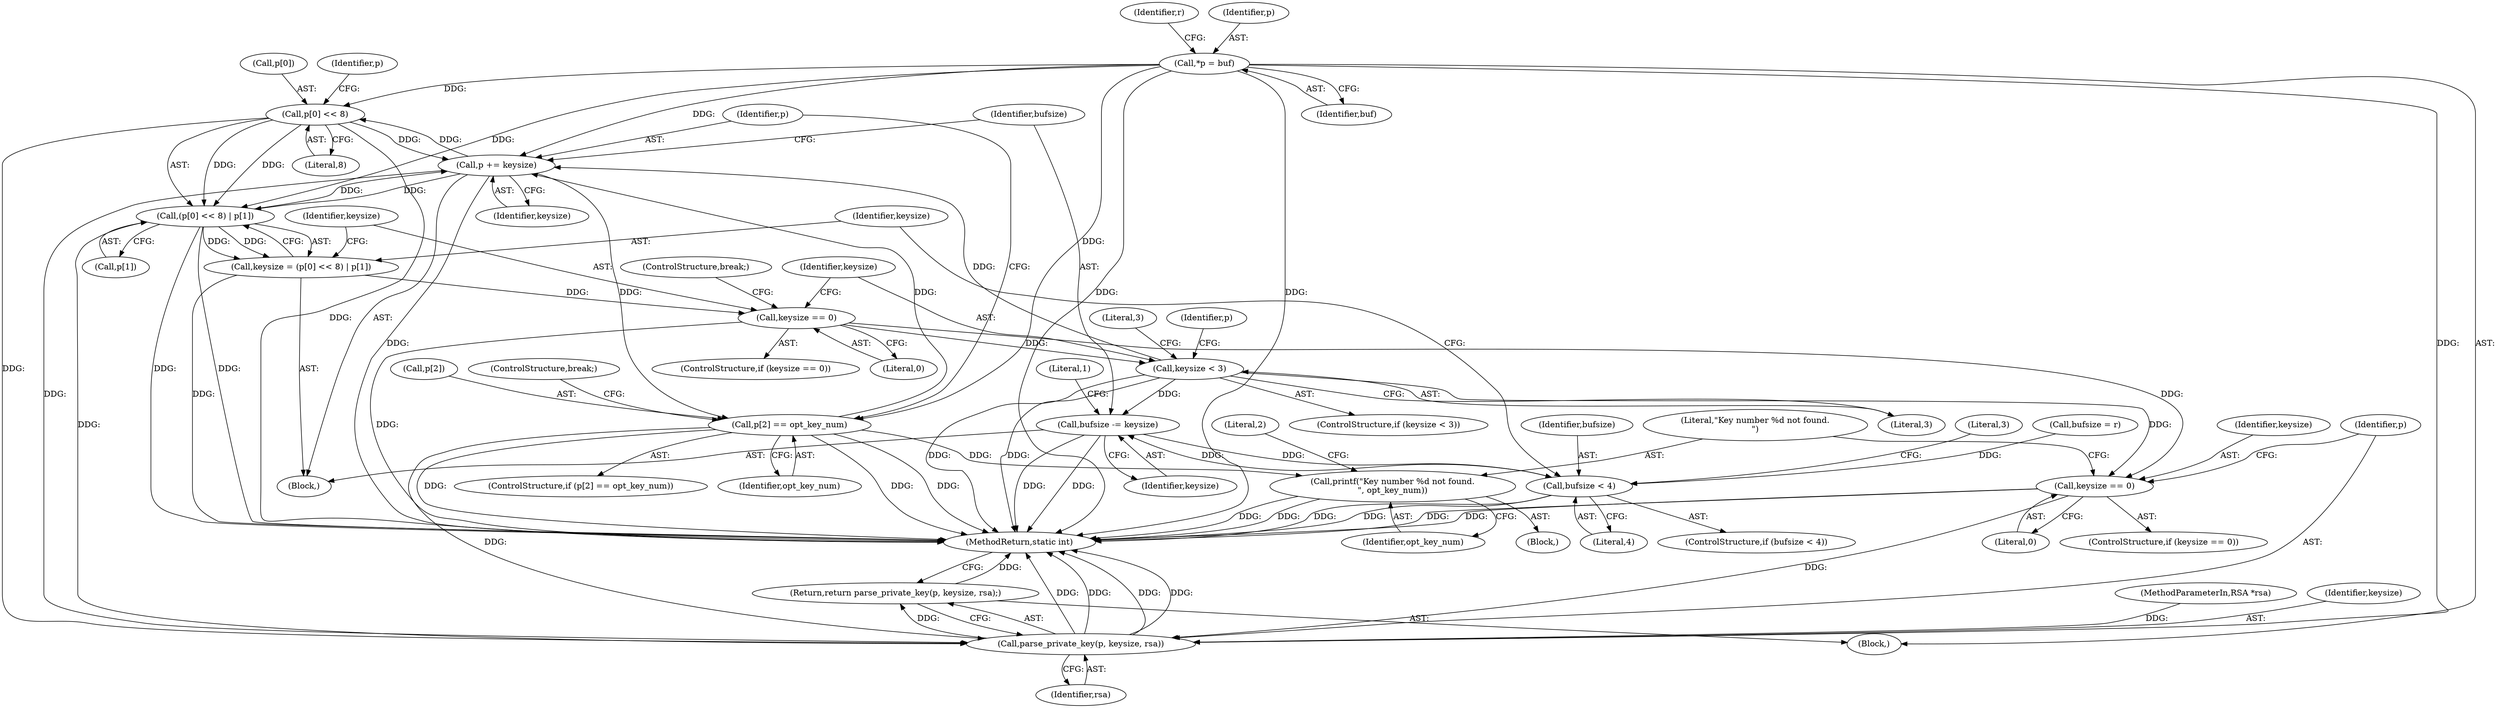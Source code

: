 digraph "0_OpenSC_360e95d45ac4123255a4c796db96337f332160ad#diff-d643a0fa169471dbf2912f4866dc49c5_8@pointer" {
"1000201" [label="(Call,p[0] << 8)"];
"1000227" [label="(Call,p += keysize)"];
"1000215" [label="(Call,keysize < 3)"];
"1000210" [label="(Call,keysize == 0)"];
"1000198" [label="(Call,keysize = (p[0] << 8) | p[1])"];
"1000200" [label="(Call,(p[0] << 8) | p[1])"];
"1000201" [label="(Call,p[0] << 8)"];
"1000109" [label="(Call,*p = buf)"];
"1000221" [label="(Call,p[2] == opt_key_num)"];
"1000245" [label="(Call,parse_private_key(p, keysize, rsa))"];
"1000244" [label="(Return,return parse_private_key(p, keysize, rsa);)"];
"1000239" [label="(Call,printf(\"Key number %d not found.\n\", opt_key_num))"];
"1000230" [label="(Call,bufsize -= keysize)"];
"1000193" [label="(Call,bufsize < 4)"];
"1000235" [label="(Call,keysize == 0)"];
"1000214" [label="(ControlStructure,if (keysize < 3))"];
"1000233" [label="(Literal,1)"];
"1000213" [label="(ControlStructure,break;)"];
"1000111" [label="(Identifier,buf)"];
"1000217" [label="(Literal,3)"];
"1000200" [label="(Call,(p[0] << 8) | p[1])"];
"1000212" [label="(Literal,0)"];
"1000237" [label="(Literal,0)"];
"1000243" [label="(Literal,2)"];
"1000245" [label="(Call,parse_private_key(p, keysize, rsa))"];
"1000222" [label="(Call,p[2])"];
"1000234" [label="(ControlStructure,if (keysize == 0))"];
"1000191" [label="(Block,)"];
"1000221" [label="(Call,p[2] == opt_key_num)"];
"1000206" [label="(Call,p[1])"];
"1000220" [label="(ControlStructure,if (p[2] == opt_key_num))"];
"1000211" [label="(Identifier,keysize)"];
"1000231" [label="(Identifier,bufsize)"];
"1000238" [label="(Block,)"];
"1000248" [label="(Identifier,rsa)"];
"1000199" [label="(Identifier,keysize)"];
"1000194" [label="(Identifier,bufsize)"];
"1000205" [label="(Literal,8)"];
"1000210" [label="(Call,keysize == 0)"];
"1000198" [label="(Call,keysize = (p[0] << 8) | p[1])"];
"1000241" [label="(Identifier,opt_key_num)"];
"1000197" [label="(Literal,3)"];
"1000249" [label="(MethodReturn,static int)"];
"1000115" [label="(Identifier,r)"];
"1000225" [label="(Identifier,opt_key_num)"];
"1000240" [label="(Literal,\"Key number %d not found.\n\")"];
"1000202" [label="(Call,p[0])"];
"1000195" [label="(Literal,4)"];
"1000109" [label="(Call,*p = buf)"];
"1000187" [label="(Call,bufsize = r)"];
"1000246" [label="(Identifier,p)"];
"1000235" [label="(Call,keysize == 0)"];
"1000192" [label="(ControlStructure,if (bufsize < 4))"];
"1000102" [label="(Block,)"];
"1000193" [label="(Call,bufsize < 4)"];
"1000232" [label="(Identifier,keysize)"];
"1000110" [label="(Identifier,p)"];
"1000230" [label="(Call,bufsize -= keysize)"];
"1000207" [label="(Identifier,p)"];
"1000219" [label="(Literal,3)"];
"1000226" [label="(ControlStructure,break;)"];
"1000201" [label="(Call,p[0] << 8)"];
"1000228" [label="(Identifier,p)"];
"1000101" [label="(MethodParameterIn,RSA *rsa)"];
"1000244" [label="(Return,return parse_private_key(p, keysize, rsa);)"];
"1000216" [label="(Identifier,keysize)"];
"1000209" [label="(ControlStructure,if (keysize == 0))"];
"1000223" [label="(Identifier,p)"];
"1000215" [label="(Call,keysize < 3)"];
"1000247" [label="(Identifier,keysize)"];
"1000236" [label="(Identifier,keysize)"];
"1000227" [label="(Call,p += keysize)"];
"1000239" [label="(Call,printf(\"Key number %d not found.\n\", opt_key_num))"];
"1000229" [label="(Identifier,keysize)"];
"1000201" -> "1000200"  [label="AST: "];
"1000201" -> "1000205"  [label="CFG: "];
"1000202" -> "1000201"  [label="AST: "];
"1000205" -> "1000201"  [label="AST: "];
"1000207" -> "1000201"  [label="CFG: "];
"1000201" -> "1000249"  [label="DDG: "];
"1000201" -> "1000200"  [label="DDG: "];
"1000201" -> "1000200"  [label="DDG: "];
"1000227" -> "1000201"  [label="DDG: "];
"1000109" -> "1000201"  [label="DDG: "];
"1000201" -> "1000227"  [label="DDG: "];
"1000201" -> "1000245"  [label="DDG: "];
"1000227" -> "1000191"  [label="AST: "];
"1000227" -> "1000229"  [label="CFG: "];
"1000228" -> "1000227"  [label="AST: "];
"1000229" -> "1000227"  [label="AST: "];
"1000231" -> "1000227"  [label="CFG: "];
"1000227" -> "1000249"  [label="DDG: "];
"1000227" -> "1000200"  [label="DDG: "];
"1000227" -> "1000221"  [label="DDG: "];
"1000215" -> "1000227"  [label="DDG: "];
"1000200" -> "1000227"  [label="DDG: "];
"1000221" -> "1000227"  [label="DDG: "];
"1000109" -> "1000227"  [label="DDG: "];
"1000227" -> "1000245"  [label="DDG: "];
"1000215" -> "1000214"  [label="AST: "];
"1000215" -> "1000217"  [label="CFG: "];
"1000216" -> "1000215"  [label="AST: "];
"1000217" -> "1000215"  [label="AST: "];
"1000219" -> "1000215"  [label="CFG: "];
"1000223" -> "1000215"  [label="CFG: "];
"1000215" -> "1000249"  [label="DDG: "];
"1000215" -> "1000249"  [label="DDG: "];
"1000210" -> "1000215"  [label="DDG: "];
"1000215" -> "1000230"  [label="DDG: "];
"1000215" -> "1000235"  [label="DDG: "];
"1000210" -> "1000209"  [label="AST: "];
"1000210" -> "1000212"  [label="CFG: "];
"1000211" -> "1000210"  [label="AST: "];
"1000212" -> "1000210"  [label="AST: "];
"1000213" -> "1000210"  [label="CFG: "];
"1000216" -> "1000210"  [label="CFG: "];
"1000210" -> "1000249"  [label="DDG: "];
"1000198" -> "1000210"  [label="DDG: "];
"1000210" -> "1000235"  [label="DDG: "];
"1000198" -> "1000191"  [label="AST: "];
"1000198" -> "1000200"  [label="CFG: "];
"1000199" -> "1000198"  [label="AST: "];
"1000200" -> "1000198"  [label="AST: "];
"1000211" -> "1000198"  [label="CFG: "];
"1000198" -> "1000249"  [label="DDG: "];
"1000200" -> "1000198"  [label="DDG: "];
"1000200" -> "1000198"  [label="DDG: "];
"1000200" -> "1000206"  [label="CFG: "];
"1000206" -> "1000200"  [label="AST: "];
"1000200" -> "1000249"  [label="DDG: "];
"1000200" -> "1000249"  [label="DDG: "];
"1000109" -> "1000200"  [label="DDG: "];
"1000200" -> "1000245"  [label="DDG: "];
"1000109" -> "1000102"  [label="AST: "];
"1000109" -> "1000111"  [label="CFG: "];
"1000110" -> "1000109"  [label="AST: "];
"1000111" -> "1000109"  [label="AST: "];
"1000115" -> "1000109"  [label="CFG: "];
"1000109" -> "1000249"  [label="DDG: "];
"1000109" -> "1000249"  [label="DDG: "];
"1000109" -> "1000221"  [label="DDG: "];
"1000109" -> "1000245"  [label="DDG: "];
"1000221" -> "1000220"  [label="AST: "];
"1000221" -> "1000225"  [label="CFG: "];
"1000222" -> "1000221"  [label="AST: "];
"1000225" -> "1000221"  [label="AST: "];
"1000226" -> "1000221"  [label="CFG: "];
"1000228" -> "1000221"  [label="CFG: "];
"1000221" -> "1000249"  [label="DDG: "];
"1000221" -> "1000249"  [label="DDG: "];
"1000221" -> "1000249"  [label="DDG: "];
"1000221" -> "1000239"  [label="DDG: "];
"1000221" -> "1000245"  [label="DDG: "];
"1000245" -> "1000244"  [label="AST: "];
"1000245" -> "1000248"  [label="CFG: "];
"1000246" -> "1000245"  [label="AST: "];
"1000247" -> "1000245"  [label="AST: "];
"1000248" -> "1000245"  [label="AST: "];
"1000244" -> "1000245"  [label="CFG: "];
"1000245" -> "1000249"  [label="DDG: "];
"1000245" -> "1000249"  [label="DDG: "];
"1000245" -> "1000249"  [label="DDG: "];
"1000245" -> "1000249"  [label="DDG: "];
"1000245" -> "1000244"  [label="DDG: "];
"1000235" -> "1000245"  [label="DDG: "];
"1000101" -> "1000245"  [label="DDG: "];
"1000244" -> "1000102"  [label="AST: "];
"1000249" -> "1000244"  [label="CFG: "];
"1000244" -> "1000249"  [label="DDG: "];
"1000239" -> "1000238"  [label="AST: "];
"1000239" -> "1000241"  [label="CFG: "];
"1000240" -> "1000239"  [label="AST: "];
"1000241" -> "1000239"  [label="AST: "];
"1000243" -> "1000239"  [label="CFG: "];
"1000239" -> "1000249"  [label="DDG: "];
"1000239" -> "1000249"  [label="DDG: "];
"1000230" -> "1000191"  [label="AST: "];
"1000230" -> "1000232"  [label="CFG: "];
"1000231" -> "1000230"  [label="AST: "];
"1000232" -> "1000230"  [label="AST: "];
"1000233" -> "1000230"  [label="CFG: "];
"1000230" -> "1000249"  [label="DDG: "];
"1000230" -> "1000249"  [label="DDG: "];
"1000230" -> "1000193"  [label="DDG: "];
"1000193" -> "1000230"  [label="DDG: "];
"1000193" -> "1000192"  [label="AST: "];
"1000193" -> "1000195"  [label="CFG: "];
"1000194" -> "1000193"  [label="AST: "];
"1000195" -> "1000193"  [label="AST: "];
"1000197" -> "1000193"  [label="CFG: "];
"1000199" -> "1000193"  [label="CFG: "];
"1000193" -> "1000249"  [label="DDG: "];
"1000193" -> "1000249"  [label="DDG: "];
"1000187" -> "1000193"  [label="DDG: "];
"1000235" -> "1000234"  [label="AST: "];
"1000235" -> "1000237"  [label="CFG: "];
"1000236" -> "1000235"  [label="AST: "];
"1000237" -> "1000235"  [label="AST: "];
"1000240" -> "1000235"  [label="CFG: "];
"1000246" -> "1000235"  [label="CFG: "];
"1000235" -> "1000249"  [label="DDG: "];
"1000235" -> "1000249"  [label="DDG: "];
}
